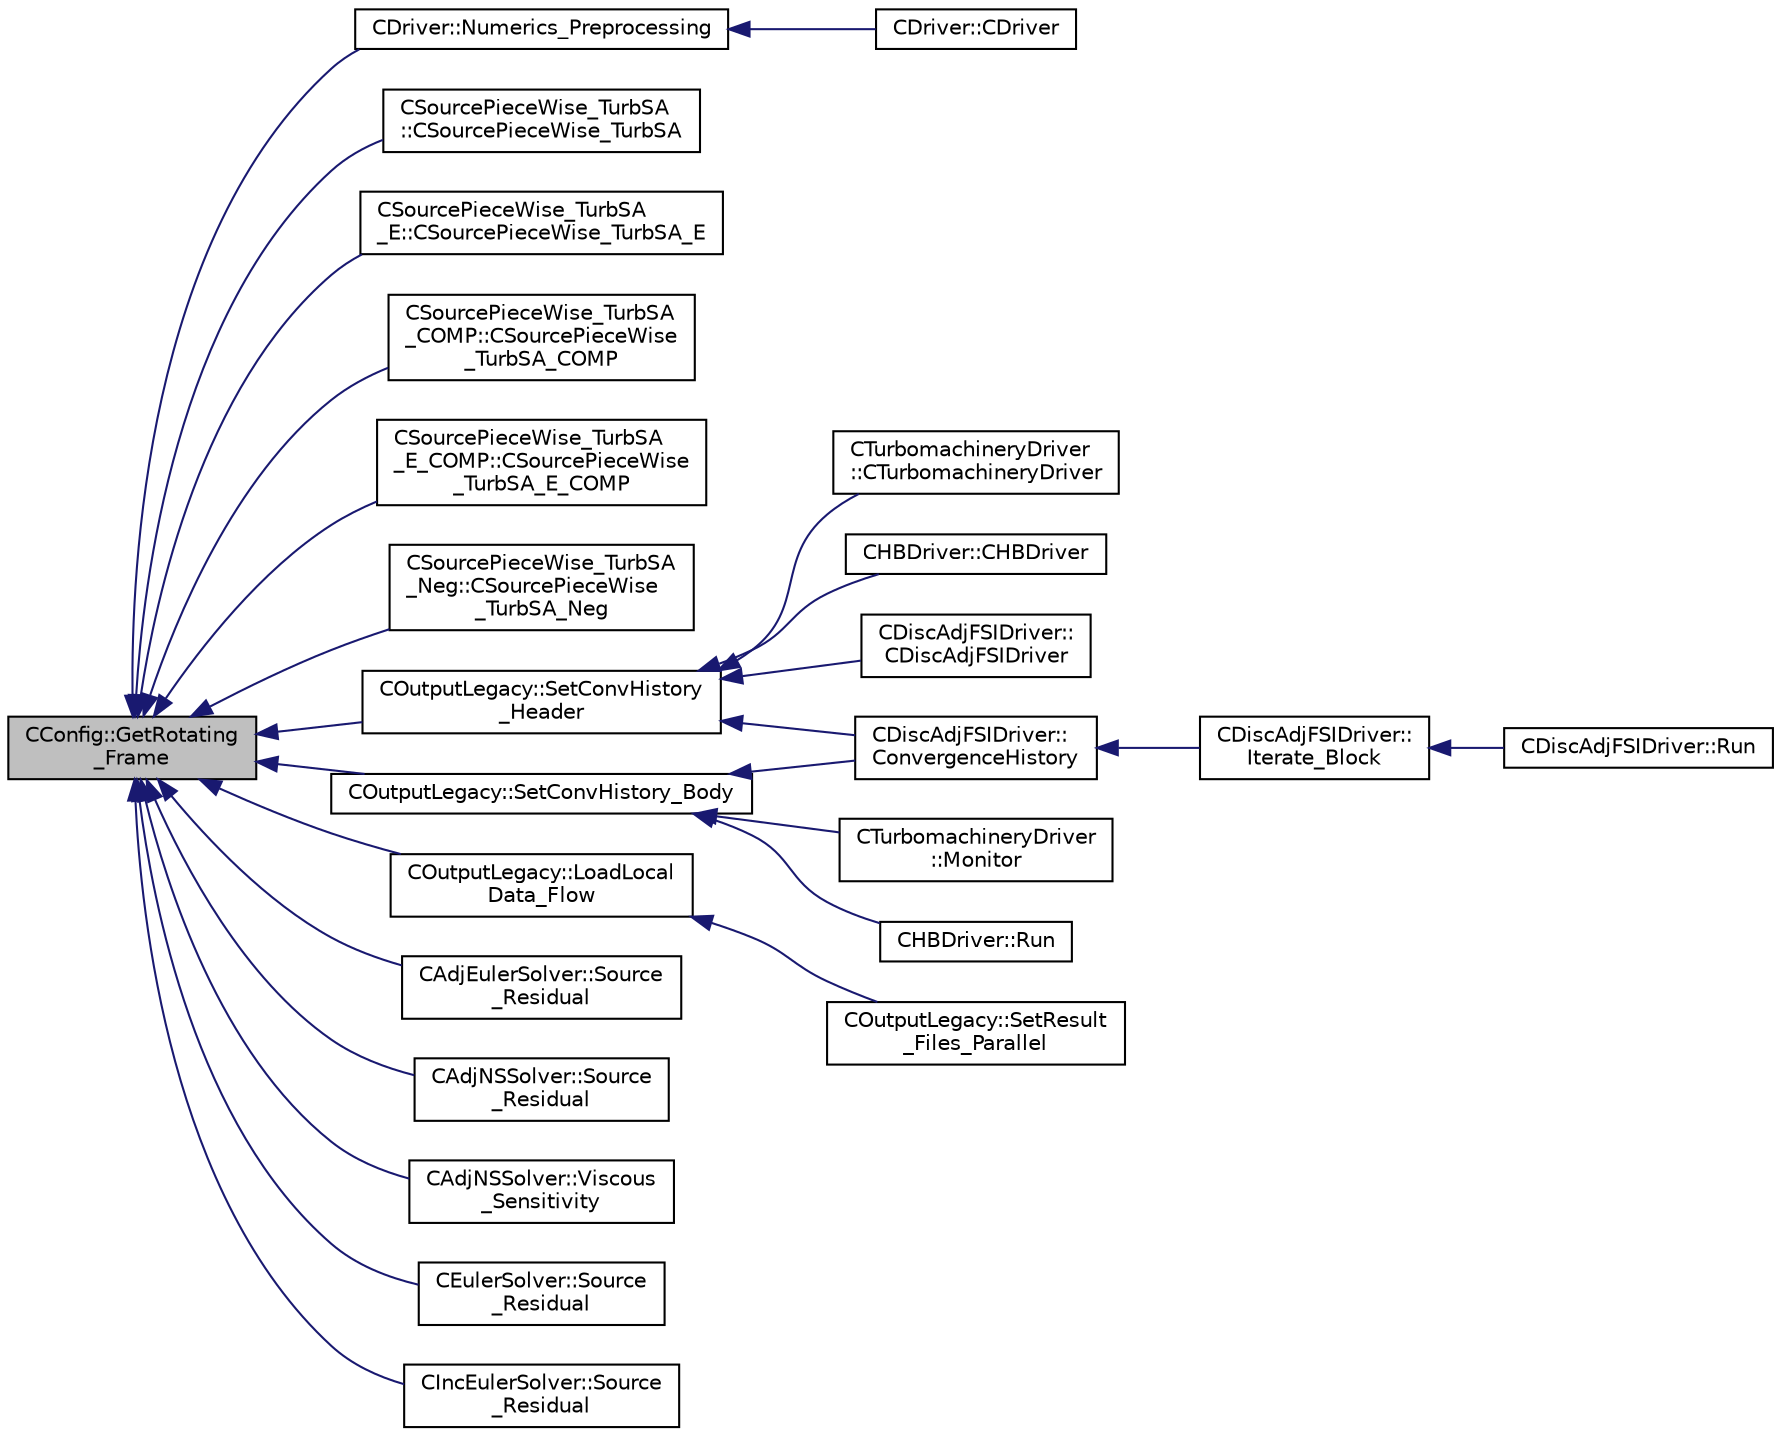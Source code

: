digraph "CConfig::GetRotating_Frame"
{
  edge [fontname="Helvetica",fontsize="10",labelfontname="Helvetica",labelfontsize="10"];
  node [fontname="Helvetica",fontsize="10",shape=record];
  rankdir="LR";
  Node11361 [label="CConfig::GetRotating\l_Frame",height=0.2,width=0.4,color="black", fillcolor="grey75", style="filled", fontcolor="black"];
  Node11361 -> Node11362 [dir="back",color="midnightblue",fontsize="10",style="solid",fontname="Helvetica"];
  Node11362 [label="CDriver::Numerics_Preprocessing",height=0.2,width=0.4,color="black", fillcolor="white", style="filled",URL="$class_c_driver.html#a5c0a3e0cf9f6c3931d307aef1aba7bf4",tooltip="Definition and allocation of all solver classes. "];
  Node11362 -> Node11363 [dir="back",color="midnightblue",fontsize="10",style="solid",fontname="Helvetica"];
  Node11363 [label="CDriver::CDriver",height=0.2,width=0.4,color="black", fillcolor="white", style="filled",URL="$class_c_driver.html#a3fca4a013a6efa9bbb38fe78a86b5f3d",tooltip="Constructor of the class. "];
  Node11361 -> Node11364 [dir="back",color="midnightblue",fontsize="10",style="solid",fontname="Helvetica"];
  Node11364 [label="CSourcePieceWise_TurbSA\l::CSourcePieceWise_TurbSA",height=0.2,width=0.4,color="black", fillcolor="white", style="filled",URL="$class_c_source_piece_wise___turb_s_a.html#a1e5fdf32d998dad7d432343cef30a623",tooltip="Constructor of the class. "];
  Node11361 -> Node11365 [dir="back",color="midnightblue",fontsize="10",style="solid",fontname="Helvetica"];
  Node11365 [label="CSourcePieceWise_TurbSA\l_E::CSourcePieceWise_TurbSA_E",height=0.2,width=0.4,color="black", fillcolor="white", style="filled",URL="$class_c_source_piece_wise___turb_s_a___e.html#acd8c8bd8ed2f0824bf5b8caaf7be90d8",tooltip="Constructor of the class. "];
  Node11361 -> Node11366 [dir="back",color="midnightblue",fontsize="10",style="solid",fontname="Helvetica"];
  Node11366 [label="CSourcePieceWise_TurbSA\l_COMP::CSourcePieceWise\l_TurbSA_COMP",height=0.2,width=0.4,color="black", fillcolor="white", style="filled",URL="$class_c_source_piece_wise___turb_s_a___c_o_m_p.html#a9e598cd0602867c60dc3f510919d894f",tooltip="Constructor of the class. "];
  Node11361 -> Node11367 [dir="back",color="midnightblue",fontsize="10",style="solid",fontname="Helvetica"];
  Node11367 [label="CSourcePieceWise_TurbSA\l_E_COMP::CSourcePieceWise\l_TurbSA_E_COMP",height=0.2,width=0.4,color="black", fillcolor="white", style="filled",URL="$class_c_source_piece_wise___turb_s_a___e___c_o_m_p.html#a54c5982771d72d7e8659583c2849d470",tooltip="Constructor of the class. "];
  Node11361 -> Node11368 [dir="back",color="midnightblue",fontsize="10",style="solid",fontname="Helvetica"];
  Node11368 [label="CSourcePieceWise_TurbSA\l_Neg::CSourcePieceWise\l_TurbSA_Neg",height=0.2,width=0.4,color="black", fillcolor="white", style="filled",URL="$class_c_source_piece_wise___turb_s_a___neg.html#a56d9c002f041b72c783460c01aba7793",tooltip="Constructor of the class. "];
  Node11361 -> Node11369 [dir="back",color="midnightblue",fontsize="10",style="solid",fontname="Helvetica"];
  Node11369 [label="COutputLegacy::SetConvHistory\l_Header",height=0.2,width=0.4,color="black", fillcolor="white", style="filled",URL="$class_c_output_legacy.html#a18b50c074872fff05e5be4022c4a54de",tooltip="Write the header of the history file. "];
  Node11369 -> Node11370 [dir="back",color="midnightblue",fontsize="10",style="solid",fontname="Helvetica"];
  Node11370 [label="CTurbomachineryDriver\l::CTurbomachineryDriver",height=0.2,width=0.4,color="black", fillcolor="white", style="filled",URL="$class_c_turbomachinery_driver.html#a69e22449283c30291cabc99eaad62e63",tooltip="Constructor of the class. "];
  Node11369 -> Node11371 [dir="back",color="midnightblue",fontsize="10",style="solid",fontname="Helvetica"];
  Node11371 [label="CHBDriver::CHBDriver",height=0.2,width=0.4,color="black", fillcolor="white", style="filled",URL="$class_c_h_b_driver.html#a270d371133771fdd74e613712ef07797",tooltip="Constructor of the class. "];
  Node11369 -> Node11372 [dir="back",color="midnightblue",fontsize="10",style="solid",fontname="Helvetica"];
  Node11372 [label="CDiscAdjFSIDriver::\lCDiscAdjFSIDriver",height=0.2,width=0.4,color="black", fillcolor="white", style="filled",URL="$class_c_disc_adj_f_s_i_driver.html#a8344e360dcd6fdc913a79364d809f9b3",tooltip="Constructor of the class. "];
  Node11369 -> Node11373 [dir="back",color="midnightblue",fontsize="10",style="solid",fontname="Helvetica"];
  Node11373 [label="CDiscAdjFSIDriver::\lConvergenceHistory",height=0.2,width=0.4,color="black", fillcolor="white", style="filled",URL="$class_c_disc_adj_f_s_i_driver.html#a139dfa2442613879f2b15f28a09c2bd5",tooltip="Output the convergence history. "];
  Node11373 -> Node11374 [dir="back",color="midnightblue",fontsize="10",style="solid",fontname="Helvetica"];
  Node11374 [label="CDiscAdjFSIDriver::\lIterate_Block",height=0.2,width=0.4,color="black", fillcolor="white", style="filled",URL="$class_c_disc_adj_f_s_i_driver.html#a84949f139fa795b7d34d6ff77e82eb5c",tooltip="Iterate a certain block for adjoint FSI - may be the whole set of variables or independent and subite..."];
  Node11374 -> Node11375 [dir="back",color="midnightblue",fontsize="10",style="solid",fontname="Helvetica"];
  Node11375 [label="CDiscAdjFSIDriver::Run",height=0.2,width=0.4,color="black", fillcolor="white", style="filled",URL="$class_c_disc_adj_f_s_i_driver.html#a2e965d6e9c4dcfc296077cae225cab21",tooltip="Run a Discrete Adjoint iteration for the FSI problem. "];
  Node11361 -> Node11376 [dir="back",color="midnightblue",fontsize="10",style="solid",fontname="Helvetica"];
  Node11376 [label="COutputLegacy::SetConvHistory_Body",height=0.2,width=0.4,color="black", fillcolor="white", style="filled",URL="$class_c_output_legacy.html#a217cc0d778a3828499189a9debee47c6",tooltip="Write the history file and the convergence on the screen for serial computations. ..."];
  Node11376 -> Node11377 [dir="back",color="midnightblue",fontsize="10",style="solid",fontname="Helvetica"];
  Node11377 [label="CTurbomachineryDriver\l::Monitor",height=0.2,width=0.4,color="black", fillcolor="white", style="filled",URL="$class_c_turbomachinery_driver.html#a41d7b50bbacef68eb5436293ebb2da4f",tooltip="Monitor the computation. "];
  Node11376 -> Node11378 [dir="back",color="midnightblue",fontsize="10",style="solid",fontname="Helvetica"];
  Node11378 [label="CHBDriver::Run",height=0.2,width=0.4,color="black", fillcolor="white", style="filled",URL="$class_c_h_b_driver.html#a98c0448a8e0404845ee54e25b62eaea9",tooltip="Run a single iteration of a Harmonic Balance problem. "];
  Node11376 -> Node11373 [dir="back",color="midnightblue",fontsize="10",style="solid",fontname="Helvetica"];
  Node11361 -> Node11379 [dir="back",color="midnightblue",fontsize="10",style="solid",fontname="Helvetica"];
  Node11379 [label="COutputLegacy::LoadLocal\lData_Flow",height=0.2,width=0.4,color="black", fillcolor="white", style="filled",URL="$class_c_output_legacy.html#a83e5de863b29fe3a222074d93d696d57",tooltip="Load the desired solution data into a structure used for parallel reordering and output file writing ..."];
  Node11379 -> Node11380 [dir="back",color="midnightblue",fontsize="10",style="solid",fontname="Helvetica"];
  Node11380 [label="COutputLegacy::SetResult\l_Files_Parallel",height=0.2,width=0.4,color="black", fillcolor="white", style="filled",URL="$class_c_output_legacy.html#a9e7832982d8237df4df455b027fd203b",tooltip="Writes and organizes the all the output files, except the history one, for parallel computations..."];
  Node11361 -> Node11381 [dir="back",color="midnightblue",fontsize="10",style="solid",fontname="Helvetica"];
  Node11381 [label="CAdjEulerSolver::Source\l_Residual",height=0.2,width=0.4,color="black", fillcolor="white", style="filled",URL="$class_c_adj_euler_solver.html#a7f84ce73b97f6944598308b63ac3c7b1",tooltip="Source term integration. "];
  Node11361 -> Node11382 [dir="back",color="midnightblue",fontsize="10",style="solid",fontname="Helvetica"];
  Node11382 [label="CAdjNSSolver::Source\l_Residual",height=0.2,width=0.4,color="black", fillcolor="white", style="filled",URL="$class_c_adj_n_s_solver.html#af2cb5ceadb98384f7504b6f7c6e6840c",tooltip="Source term computation. "];
  Node11361 -> Node11383 [dir="back",color="midnightblue",fontsize="10",style="solid",fontname="Helvetica"];
  Node11383 [label="CAdjNSSolver::Viscous\l_Sensitivity",height=0.2,width=0.4,color="black", fillcolor="white", style="filled",URL="$class_c_adj_n_s_solver.html#ab05613f9de871991f55c2e1f12eac8dd",tooltip="Compute the viscous sensitivity of the functional. "];
  Node11361 -> Node11384 [dir="back",color="midnightblue",fontsize="10",style="solid",fontname="Helvetica"];
  Node11384 [label="CEulerSolver::Source\l_Residual",height=0.2,width=0.4,color="black", fillcolor="white", style="filled",URL="$class_c_euler_solver.html#ae3c06e120f438249757199a3aa9d7c0b",tooltip="Source term integration. "];
  Node11361 -> Node11385 [dir="back",color="midnightblue",fontsize="10",style="solid",fontname="Helvetica"];
  Node11385 [label="CIncEulerSolver::Source\l_Residual",height=0.2,width=0.4,color="black", fillcolor="white", style="filled",URL="$class_c_inc_euler_solver.html#aaa52f2305bb8f93d51fd0910c1ddeec9",tooltip="Source term integration. "];
}
